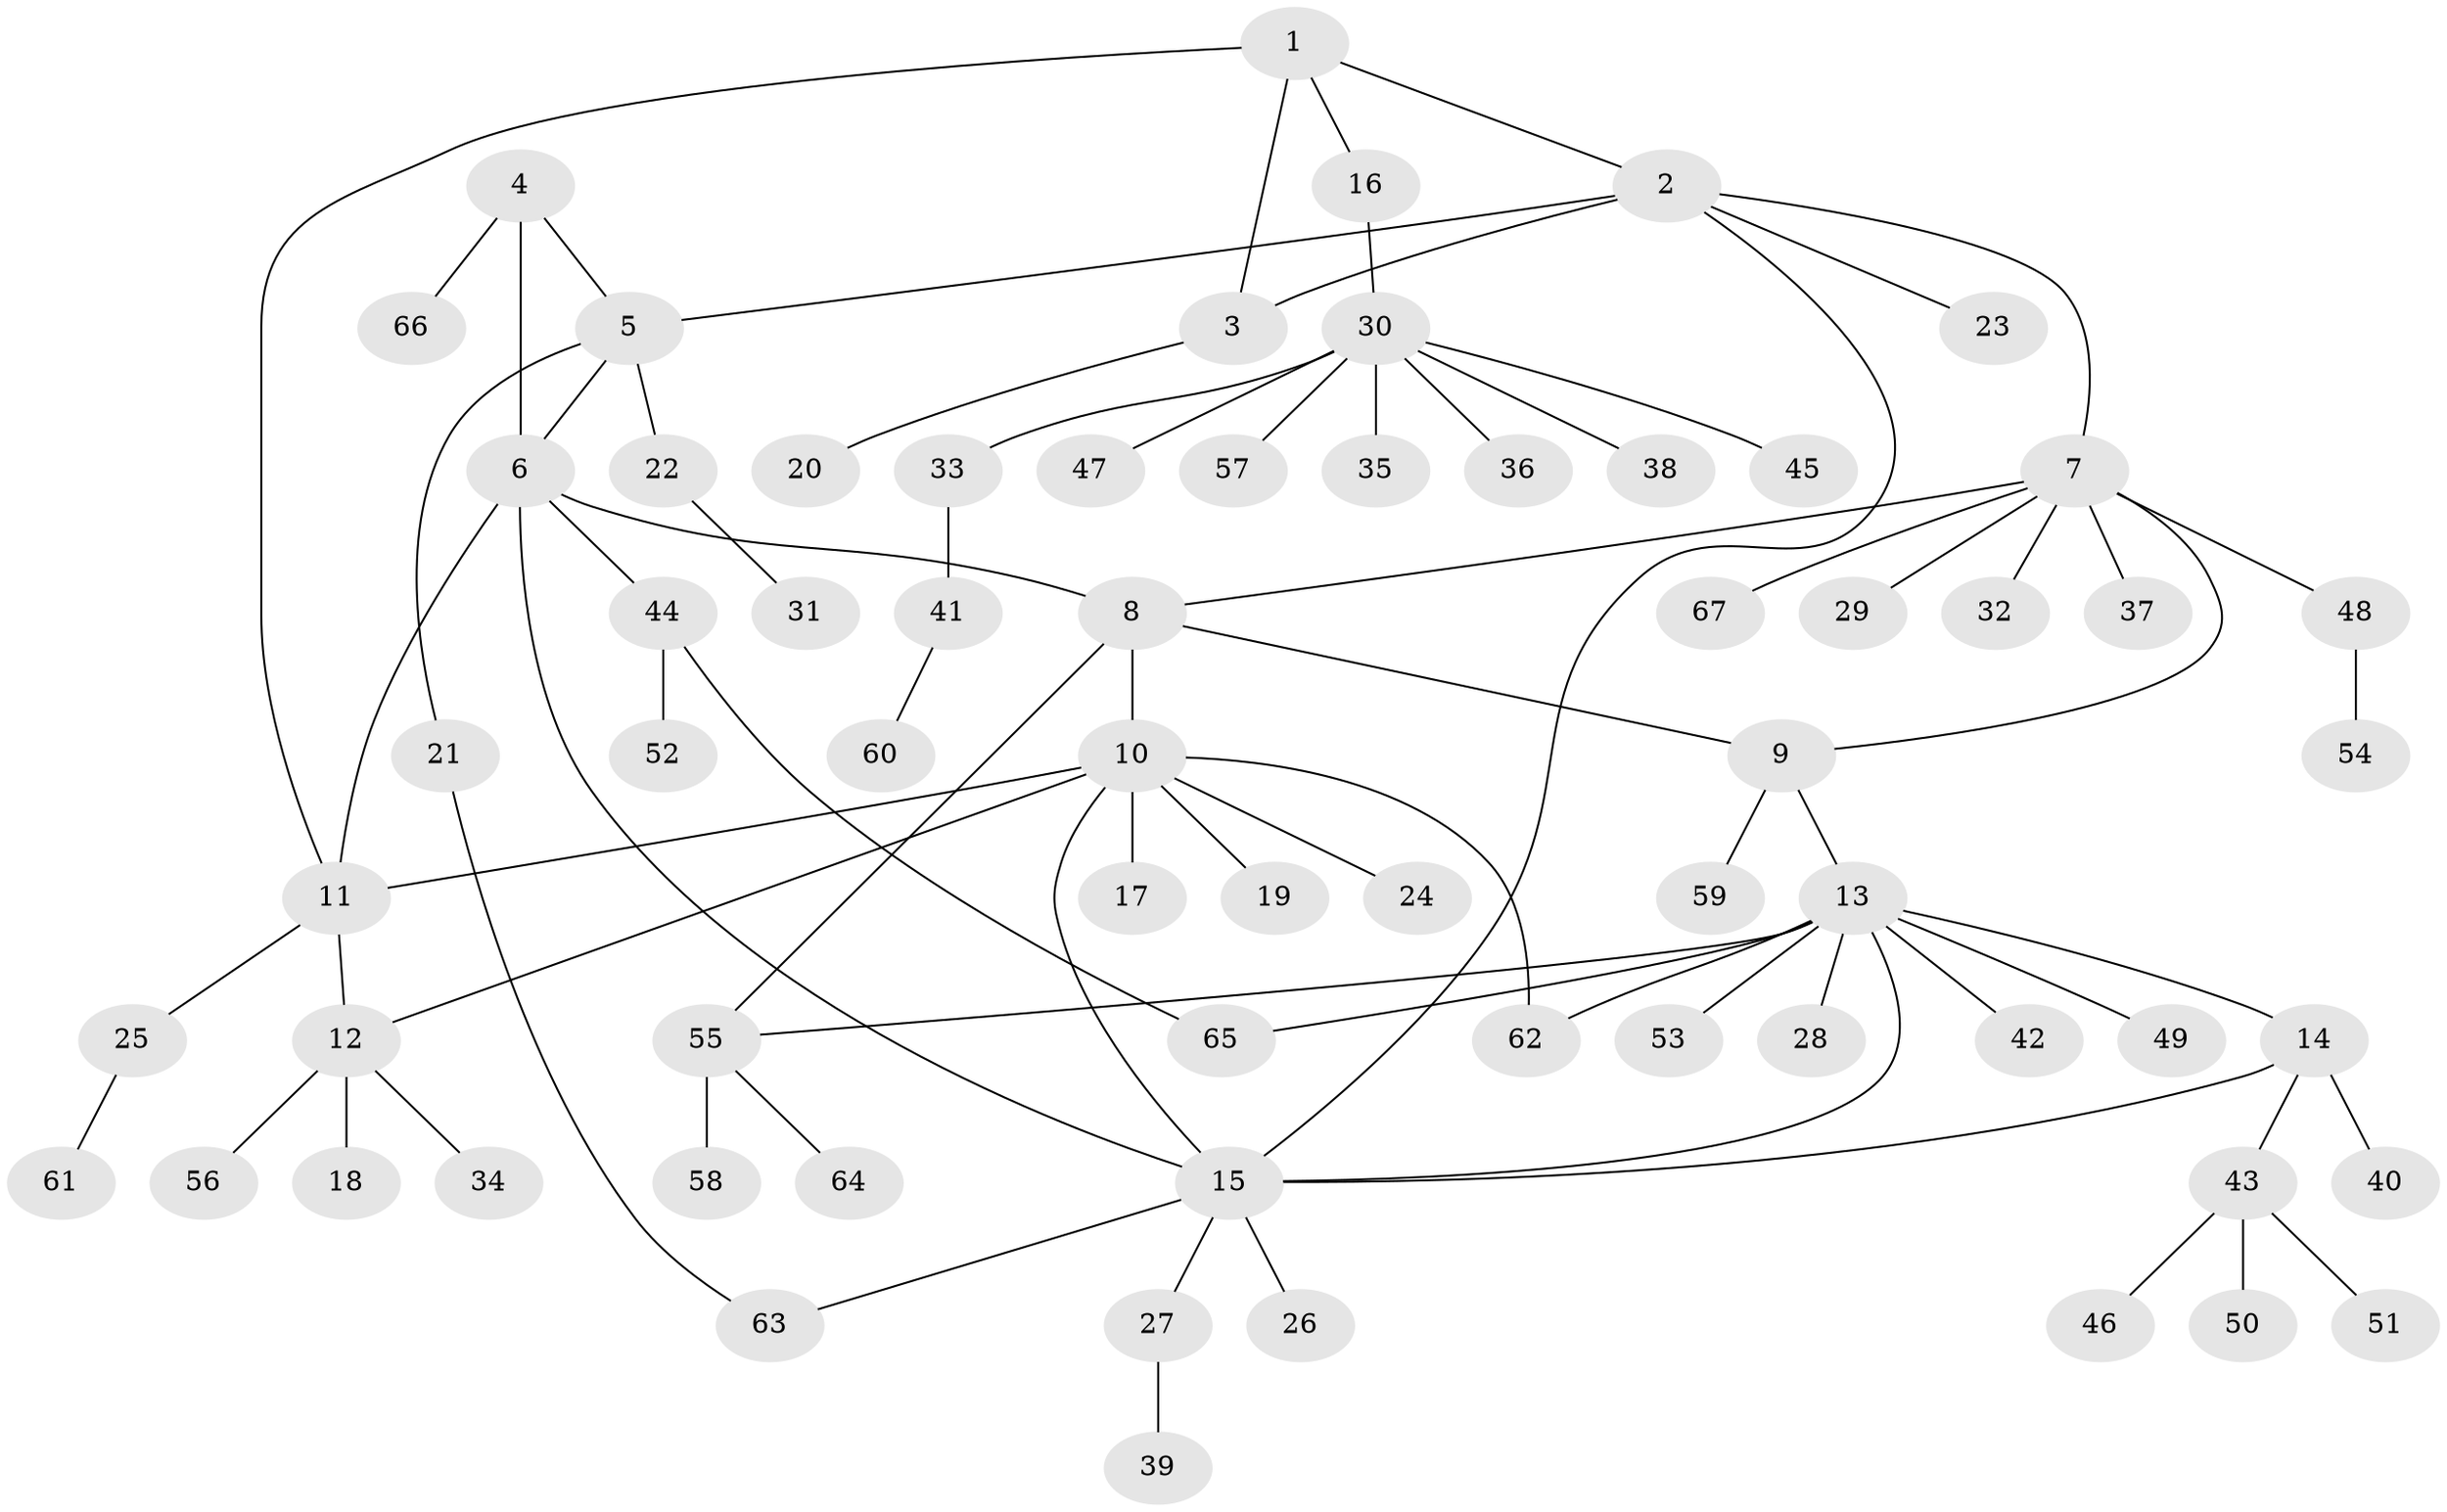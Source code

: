 // coarse degree distribution, {9: 0.07692307692307693, 6: 0.07692307692307693, 4: 0.07692307692307693, 3: 0.07692307692307693, 5: 0.038461538461538464, 1: 0.5769230769230769, 2: 0.07692307692307693}
// Generated by graph-tools (version 1.1) at 2025/19/03/04/25 18:19:29]
// undirected, 67 vertices, 81 edges
graph export_dot {
graph [start="1"]
  node [color=gray90,style=filled];
  1;
  2;
  3;
  4;
  5;
  6;
  7;
  8;
  9;
  10;
  11;
  12;
  13;
  14;
  15;
  16;
  17;
  18;
  19;
  20;
  21;
  22;
  23;
  24;
  25;
  26;
  27;
  28;
  29;
  30;
  31;
  32;
  33;
  34;
  35;
  36;
  37;
  38;
  39;
  40;
  41;
  42;
  43;
  44;
  45;
  46;
  47;
  48;
  49;
  50;
  51;
  52;
  53;
  54;
  55;
  56;
  57;
  58;
  59;
  60;
  61;
  62;
  63;
  64;
  65;
  66;
  67;
  1 -- 2;
  1 -- 3;
  1 -- 11;
  1 -- 16;
  2 -- 3;
  2 -- 5;
  2 -- 7;
  2 -- 15;
  2 -- 23;
  3 -- 20;
  4 -- 5;
  4 -- 6;
  4 -- 66;
  5 -- 6;
  5 -- 21;
  5 -- 22;
  6 -- 8;
  6 -- 11;
  6 -- 15;
  6 -- 44;
  7 -- 8;
  7 -- 9;
  7 -- 29;
  7 -- 32;
  7 -- 37;
  7 -- 48;
  7 -- 67;
  8 -- 9;
  8 -- 10;
  8 -- 55;
  9 -- 13;
  9 -- 59;
  10 -- 11;
  10 -- 12;
  10 -- 15;
  10 -- 17;
  10 -- 19;
  10 -- 24;
  10 -- 62;
  11 -- 12;
  11 -- 25;
  12 -- 18;
  12 -- 34;
  12 -- 56;
  13 -- 14;
  13 -- 15;
  13 -- 28;
  13 -- 42;
  13 -- 49;
  13 -- 53;
  13 -- 55;
  13 -- 62;
  13 -- 65;
  14 -- 15;
  14 -- 40;
  14 -- 43;
  15 -- 26;
  15 -- 27;
  15 -- 63;
  16 -- 30;
  21 -- 63;
  22 -- 31;
  25 -- 61;
  27 -- 39;
  30 -- 33;
  30 -- 35;
  30 -- 36;
  30 -- 38;
  30 -- 45;
  30 -- 47;
  30 -- 57;
  33 -- 41;
  41 -- 60;
  43 -- 46;
  43 -- 50;
  43 -- 51;
  44 -- 52;
  44 -- 65;
  48 -- 54;
  55 -- 58;
  55 -- 64;
}
